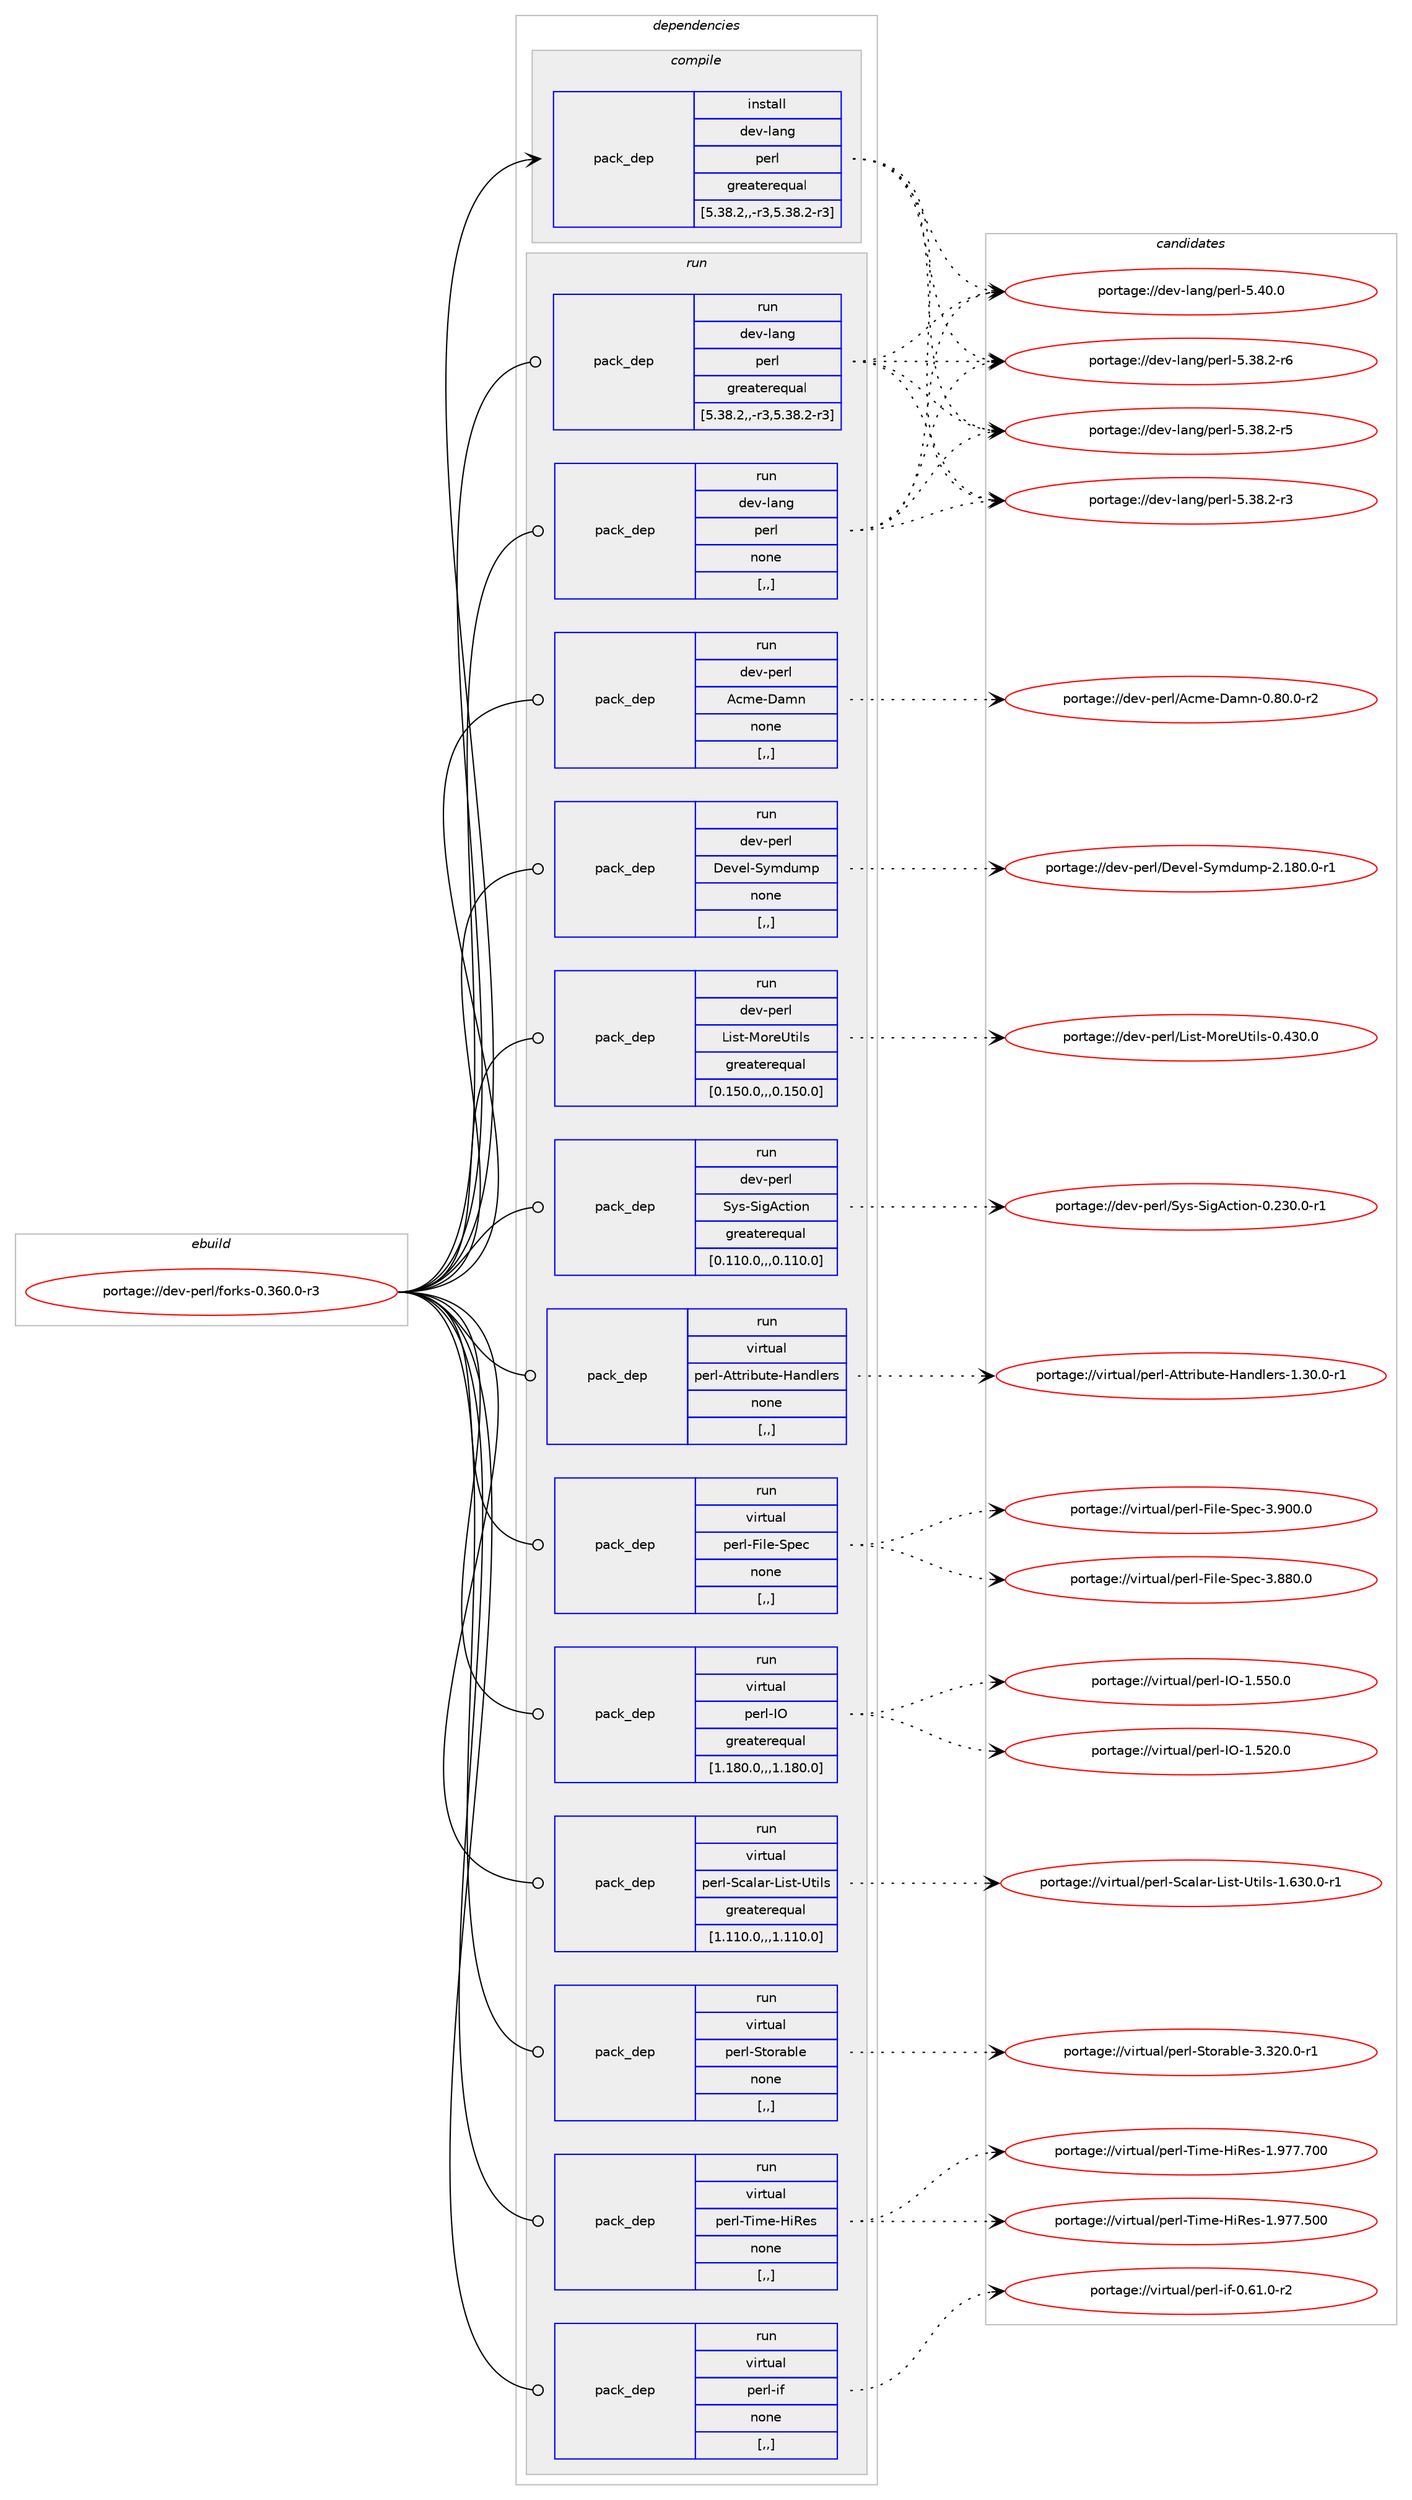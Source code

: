 digraph prolog {

# *************
# Graph options
# *************

newrank=true;
concentrate=true;
compound=true;
graph [rankdir=LR,fontname=Helvetica,fontsize=10,ranksep=1.5];#, ranksep=2.5, nodesep=0.2];
edge  [arrowhead=vee];
node  [fontname=Helvetica,fontsize=10];

# **********
# The ebuild
# **********

subgraph cluster_leftcol {
color=gray;
label=<<i>ebuild</i>>;
id [label="portage://dev-perl/forks-0.360.0-r3", color=red, width=4, href="../dev-perl/forks-0.360.0-r3.svg"];
}

# ****************
# The dependencies
# ****************

subgraph cluster_midcol {
color=gray;
label=<<i>dependencies</i>>;
subgraph cluster_compile {
fillcolor="#eeeeee";
style=filled;
label=<<i>compile</i>>;
subgraph pack108355 {
dependency139709 [label=<<TABLE BORDER="0" CELLBORDER="1" CELLSPACING="0" CELLPADDING="4" WIDTH="220"><TR><TD ROWSPAN="6" CELLPADDING="30">pack_dep</TD></TR><TR><TD WIDTH="110">install</TD></TR><TR><TD>dev-lang</TD></TR><TR><TD>perl</TD></TR><TR><TD>greaterequal</TD></TR><TR><TD>[5.38.2,,-r3,5.38.2-r3]</TD></TR></TABLE>>, shape=none, color=blue];
}
id:e -> dependency139709:w [weight=20,style="solid",arrowhead="vee"];
}
subgraph cluster_compileandrun {
fillcolor="#eeeeee";
style=filled;
label=<<i>compile and run</i>>;
}
subgraph cluster_run {
fillcolor="#eeeeee";
style=filled;
label=<<i>run</i>>;
subgraph pack108356 {
dependency139710 [label=<<TABLE BORDER="0" CELLBORDER="1" CELLSPACING="0" CELLPADDING="4" WIDTH="220"><TR><TD ROWSPAN="6" CELLPADDING="30">pack_dep</TD></TR><TR><TD WIDTH="110">run</TD></TR><TR><TD>dev-lang</TD></TR><TR><TD>perl</TD></TR><TR><TD>greaterequal</TD></TR><TR><TD>[5.38.2,,-r3,5.38.2-r3]</TD></TR></TABLE>>, shape=none, color=blue];
}
id:e -> dependency139710:w [weight=20,style="solid",arrowhead="odot"];
subgraph pack108357 {
dependency139711 [label=<<TABLE BORDER="0" CELLBORDER="1" CELLSPACING="0" CELLPADDING="4" WIDTH="220"><TR><TD ROWSPAN="6" CELLPADDING="30">pack_dep</TD></TR><TR><TD WIDTH="110">run</TD></TR><TR><TD>dev-lang</TD></TR><TR><TD>perl</TD></TR><TR><TD>none</TD></TR><TR><TD>[,,]</TD></TR></TABLE>>, shape=none, color=blue];
}
id:e -> dependency139711:w [weight=20,style="solid",arrowhead="odot"];
subgraph pack108358 {
dependency139712 [label=<<TABLE BORDER="0" CELLBORDER="1" CELLSPACING="0" CELLPADDING="4" WIDTH="220"><TR><TD ROWSPAN="6" CELLPADDING="30">pack_dep</TD></TR><TR><TD WIDTH="110">run</TD></TR><TR><TD>dev-perl</TD></TR><TR><TD>Acme-Damn</TD></TR><TR><TD>none</TD></TR><TR><TD>[,,]</TD></TR></TABLE>>, shape=none, color=blue];
}
id:e -> dependency139712:w [weight=20,style="solid",arrowhead="odot"];
subgraph pack108359 {
dependency139713 [label=<<TABLE BORDER="0" CELLBORDER="1" CELLSPACING="0" CELLPADDING="4" WIDTH="220"><TR><TD ROWSPAN="6" CELLPADDING="30">pack_dep</TD></TR><TR><TD WIDTH="110">run</TD></TR><TR><TD>dev-perl</TD></TR><TR><TD>Devel-Symdump</TD></TR><TR><TD>none</TD></TR><TR><TD>[,,]</TD></TR></TABLE>>, shape=none, color=blue];
}
id:e -> dependency139713:w [weight=20,style="solid",arrowhead="odot"];
subgraph pack108360 {
dependency139714 [label=<<TABLE BORDER="0" CELLBORDER="1" CELLSPACING="0" CELLPADDING="4" WIDTH="220"><TR><TD ROWSPAN="6" CELLPADDING="30">pack_dep</TD></TR><TR><TD WIDTH="110">run</TD></TR><TR><TD>dev-perl</TD></TR><TR><TD>List-MoreUtils</TD></TR><TR><TD>greaterequal</TD></TR><TR><TD>[0.150.0,,,0.150.0]</TD></TR></TABLE>>, shape=none, color=blue];
}
id:e -> dependency139714:w [weight=20,style="solid",arrowhead="odot"];
subgraph pack108361 {
dependency139715 [label=<<TABLE BORDER="0" CELLBORDER="1" CELLSPACING="0" CELLPADDING="4" WIDTH="220"><TR><TD ROWSPAN="6" CELLPADDING="30">pack_dep</TD></TR><TR><TD WIDTH="110">run</TD></TR><TR><TD>dev-perl</TD></TR><TR><TD>Sys-SigAction</TD></TR><TR><TD>greaterequal</TD></TR><TR><TD>[0.110.0,,,0.110.0]</TD></TR></TABLE>>, shape=none, color=blue];
}
id:e -> dependency139715:w [weight=20,style="solid",arrowhead="odot"];
subgraph pack108362 {
dependency139716 [label=<<TABLE BORDER="0" CELLBORDER="1" CELLSPACING="0" CELLPADDING="4" WIDTH="220"><TR><TD ROWSPAN="6" CELLPADDING="30">pack_dep</TD></TR><TR><TD WIDTH="110">run</TD></TR><TR><TD>virtual</TD></TR><TR><TD>perl-Attribute-Handlers</TD></TR><TR><TD>none</TD></TR><TR><TD>[,,]</TD></TR></TABLE>>, shape=none, color=blue];
}
id:e -> dependency139716:w [weight=20,style="solid",arrowhead="odot"];
subgraph pack108363 {
dependency139717 [label=<<TABLE BORDER="0" CELLBORDER="1" CELLSPACING="0" CELLPADDING="4" WIDTH="220"><TR><TD ROWSPAN="6" CELLPADDING="30">pack_dep</TD></TR><TR><TD WIDTH="110">run</TD></TR><TR><TD>virtual</TD></TR><TR><TD>perl-File-Spec</TD></TR><TR><TD>none</TD></TR><TR><TD>[,,]</TD></TR></TABLE>>, shape=none, color=blue];
}
id:e -> dependency139717:w [weight=20,style="solid",arrowhead="odot"];
subgraph pack108364 {
dependency139718 [label=<<TABLE BORDER="0" CELLBORDER="1" CELLSPACING="0" CELLPADDING="4" WIDTH="220"><TR><TD ROWSPAN="6" CELLPADDING="30">pack_dep</TD></TR><TR><TD WIDTH="110">run</TD></TR><TR><TD>virtual</TD></TR><TR><TD>perl-IO</TD></TR><TR><TD>greaterequal</TD></TR><TR><TD>[1.180.0,,,1.180.0]</TD></TR></TABLE>>, shape=none, color=blue];
}
id:e -> dependency139718:w [weight=20,style="solid",arrowhead="odot"];
subgraph pack108365 {
dependency139719 [label=<<TABLE BORDER="0" CELLBORDER="1" CELLSPACING="0" CELLPADDING="4" WIDTH="220"><TR><TD ROWSPAN="6" CELLPADDING="30">pack_dep</TD></TR><TR><TD WIDTH="110">run</TD></TR><TR><TD>virtual</TD></TR><TR><TD>perl-Scalar-List-Utils</TD></TR><TR><TD>greaterequal</TD></TR><TR><TD>[1.110.0,,,1.110.0]</TD></TR></TABLE>>, shape=none, color=blue];
}
id:e -> dependency139719:w [weight=20,style="solid",arrowhead="odot"];
subgraph pack108366 {
dependency139720 [label=<<TABLE BORDER="0" CELLBORDER="1" CELLSPACING="0" CELLPADDING="4" WIDTH="220"><TR><TD ROWSPAN="6" CELLPADDING="30">pack_dep</TD></TR><TR><TD WIDTH="110">run</TD></TR><TR><TD>virtual</TD></TR><TR><TD>perl-Storable</TD></TR><TR><TD>none</TD></TR><TR><TD>[,,]</TD></TR></TABLE>>, shape=none, color=blue];
}
id:e -> dependency139720:w [weight=20,style="solid",arrowhead="odot"];
subgraph pack108367 {
dependency139721 [label=<<TABLE BORDER="0" CELLBORDER="1" CELLSPACING="0" CELLPADDING="4" WIDTH="220"><TR><TD ROWSPAN="6" CELLPADDING="30">pack_dep</TD></TR><TR><TD WIDTH="110">run</TD></TR><TR><TD>virtual</TD></TR><TR><TD>perl-Time-HiRes</TD></TR><TR><TD>none</TD></TR><TR><TD>[,,]</TD></TR></TABLE>>, shape=none, color=blue];
}
id:e -> dependency139721:w [weight=20,style="solid",arrowhead="odot"];
subgraph pack108368 {
dependency139722 [label=<<TABLE BORDER="0" CELLBORDER="1" CELLSPACING="0" CELLPADDING="4" WIDTH="220"><TR><TD ROWSPAN="6" CELLPADDING="30">pack_dep</TD></TR><TR><TD WIDTH="110">run</TD></TR><TR><TD>virtual</TD></TR><TR><TD>perl-if</TD></TR><TR><TD>none</TD></TR><TR><TD>[,,]</TD></TR></TABLE>>, shape=none, color=blue];
}
id:e -> dependency139722:w [weight=20,style="solid",arrowhead="odot"];
}
}

# **************
# The candidates
# **************

subgraph cluster_choices {
rank=same;
color=gray;
label=<<i>candidates</i>>;

subgraph choice108355 {
color=black;
nodesep=1;
choice10010111845108971101034711210111410845534652484648 [label="portage://dev-lang/perl-5.40.0", color=red, width=4,href="../dev-lang/perl-5.40.0.svg"];
choice100101118451089711010347112101114108455346515646504511454 [label="portage://dev-lang/perl-5.38.2-r6", color=red, width=4,href="../dev-lang/perl-5.38.2-r6.svg"];
choice100101118451089711010347112101114108455346515646504511453 [label="portage://dev-lang/perl-5.38.2-r5", color=red, width=4,href="../dev-lang/perl-5.38.2-r5.svg"];
choice100101118451089711010347112101114108455346515646504511451 [label="portage://dev-lang/perl-5.38.2-r3", color=red, width=4,href="../dev-lang/perl-5.38.2-r3.svg"];
dependency139709:e -> choice10010111845108971101034711210111410845534652484648:w [style=dotted,weight="100"];
dependency139709:e -> choice100101118451089711010347112101114108455346515646504511454:w [style=dotted,weight="100"];
dependency139709:e -> choice100101118451089711010347112101114108455346515646504511453:w [style=dotted,weight="100"];
dependency139709:e -> choice100101118451089711010347112101114108455346515646504511451:w [style=dotted,weight="100"];
}
subgraph choice108356 {
color=black;
nodesep=1;
choice10010111845108971101034711210111410845534652484648 [label="portage://dev-lang/perl-5.40.0", color=red, width=4,href="../dev-lang/perl-5.40.0.svg"];
choice100101118451089711010347112101114108455346515646504511454 [label="portage://dev-lang/perl-5.38.2-r6", color=red, width=4,href="../dev-lang/perl-5.38.2-r6.svg"];
choice100101118451089711010347112101114108455346515646504511453 [label="portage://dev-lang/perl-5.38.2-r5", color=red, width=4,href="../dev-lang/perl-5.38.2-r5.svg"];
choice100101118451089711010347112101114108455346515646504511451 [label="portage://dev-lang/perl-5.38.2-r3", color=red, width=4,href="../dev-lang/perl-5.38.2-r3.svg"];
dependency139710:e -> choice10010111845108971101034711210111410845534652484648:w [style=dotted,weight="100"];
dependency139710:e -> choice100101118451089711010347112101114108455346515646504511454:w [style=dotted,weight="100"];
dependency139710:e -> choice100101118451089711010347112101114108455346515646504511453:w [style=dotted,weight="100"];
dependency139710:e -> choice100101118451089711010347112101114108455346515646504511451:w [style=dotted,weight="100"];
}
subgraph choice108357 {
color=black;
nodesep=1;
choice10010111845108971101034711210111410845534652484648 [label="portage://dev-lang/perl-5.40.0", color=red, width=4,href="../dev-lang/perl-5.40.0.svg"];
choice100101118451089711010347112101114108455346515646504511454 [label="portage://dev-lang/perl-5.38.2-r6", color=red, width=4,href="../dev-lang/perl-5.38.2-r6.svg"];
choice100101118451089711010347112101114108455346515646504511453 [label="portage://dev-lang/perl-5.38.2-r5", color=red, width=4,href="../dev-lang/perl-5.38.2-r5.svg"];
choice100101118451089711010347112101114108455346515646504511451 [label="portage://dev-lang/perl-5.38.2-r3", color=red, width=4,href="../dev-lang/perl-5.38.2-r3.svg"];
dependency139711:e -> choice10010111845108971101034711210111410845534652484648:w [style=dotted,weight="100"];
dependency139711:e -> choice100101118451089711010347112101114108455346515646504511454:w [style=dotted,weight="100"];
dependency139711:e -> choice100101118451089711010347112101114108455346515646504511453:w [style=dotted,weight="100"];
dependency139711:e -> choice100101118451089711010347112101114108455346515646504511451:w [style=dotted,weight="100"];
}
subgraph choice108358 {
color=black;
nodesep=1;
choice10010111845112101114108476599109101456897109110454846564846484511450 [label="portage://dev-perl/Acme-Damn-0.80.0-r2", color=red, width=4,href="../dev-perl/Acme-Damn-0.80.0-r2.svg"];
dependency139712:e -> choice10010111845112101114108476599109101456897109110454846564846484511450:w [style=dotted,weight="100"];
}
subgraph choice108359 {
color=black;
nodesep=1;
choice100101118451121011141084768101118101108458312110910011710911245504649564846484511449 [label="portage://dev-perl/Devel-Symdump-2.180.0-r1", color=red, width=4,href="../dev-perl/Devel-Symdump-2.180.0-r1.svg"];
dependency139713:e -> choice100101118451121011141084768101118101108458312110910011710911245504649564846484511449:w [style=dotted,weight="100"];
}
subgraph choice108360 {
color=black;
nodesep=1;
choice1001011184511210111410847761051151164577111114101851161051081154548465251484648 [label="portage://dev-perl/List-MoreUtils-0.430.0", color=red, width=4,href="../dev-perl/List-MoreUtils-0.430.0.svg"];
dependency139714:e -> choice1001011184511210111410847761051151164577111114101851161051081154548465251484648:w [style=dotted,weight="100"];
}
subgraph choice108361 {
color=black;
nodesep=1;
choice1001011184511210111410847831211154583105103659911610511111045484650514846484511449 [label="portage://dev-perl/Sys-SigAction-0.230.0-r1", color=red, width=4,href="../dev-perl/Sys-SigAction-0.230.0-r1.svg"];
dependency139715:e -> choice1001011184511210111410847831211154583105103659911610511111045484650514846484511449:w [style=dotted,weight="100"];
}
subgraph choice108362 {
color=black;
nodesep=1;
choice1181051141161179710847112101114108456511611611410598117116101457297110100108101114115454946514846484511449 [label="portage://virtual/perl-Attribute-Handlers-1.30.0-r1", color=red, width=4,href="../virtual/perl-Attribute-Handlers-1.30.0-r1.svg"];
dependency139716:e -> choice1181051141161179710847112101114108456511611611410598117116101457297110100108101114115454946514846484511449:w [style=dotted,weight="100"];
}
subgraph choice108363 {
color=black;
nodesep=1;
choice118105114116117971084711210111410845701051081014583112101994551465748484648 [label="portage://virtual/perl-File-Spec-3.900.0", color=red, width=4,href="../virtual/perl-File-Spec-3.900.0.svg"];
choice118105114116117971084711210111410845701051081014583112101994551465656484648 [label="portage://virtual/perl-File-Spec-3.880.0", color=red, width=4,href="../virtual/perl-File-Spec-3.880.0.svg"];
dependency139717:e -> choice118105114116117971084711210111410845701051081014583112101994551465748484648:w [style=dotted,weight="100"];
dependency139717:e -> choice118105114116117971084711210111410845701051081014583112101994551465656484648:w [style=dotted,weight="100"];
}
subgraph choice108364 {
color=black;
nodesep=1;
choice11810511411611797108471121011141084573794549465353484648 [label="portage://virtual/perl-IO-1.550.0", color=red, width=4,href="../virtual/perl-IO-1.550.0.svg"];
choice11810511411611797108471121011141084573794549465350484648 [label="portage://virtual/perl-IO-1.520.0", color=red, width=4,href="../virtual/perl-IO-1.520.0.svg"];
dependency139718:e -> choice11810511411611797108471121011141084573794549465353484648:w [style=dotted,weight="100"];
dependency139718:e -> choice11810511411611797108471121011141084573794549465350484648:w [style=dotted,weight="100"];
}
subgraph choice108365 {
color=black;
nodesep=1;
choice118105114116117971084711210111410845839997108971144576105115116458511610510811545494654514846484511449 [label="portage://virtual/perl-Scalar-List-Utils-1.630.0-r1", color=red, width=4,href="../virtual/perl-Scalar-List-Utils-1.630.0-r1.svg"];
dependency139719:e -> choice118105114116117971084711210111410845839997108971144576105115116458511610510811545494654514846484511449:w [style=dotted,weight="100"];
}
subgraph choice108366 {
color=black;
nodesep=1;
choice11810511411611797108471121011141084583116111114979810810145514651504846484511449 [label="portage://virtual/perl-Storable-3.320.0-r1", color=red, width=4,href="../virtual/perl-Storable-3.320.0-r1.svg"];
dependency139720:e -> choice11810511411611797108471121011141084583116111114979810810145514651504846484511449:w [style=dotted,weight="100"];
}
subgraph choice108367 {
color=black;
nodesep=1;
choice1181051141161179710847112101114108458410510910145721058210111545494657555546554848 [label="portage://virtual/perl-Time-HiRes-1.977.700", color=red, width=4,href="../virtual/perl-Time-HiRes-1.977.700.svg"];
choice1181051141161179710847112101114108458410510910145721058210111545494657555546534848 [label="portage://virtual/perl-Time-HiRes-1.977.500", color=red, width=4,href="../virtual/perl-Time-HiRes-1.977.500.svg"];
dependency139721:e -> choice1181051141161179710847112101114108458410510910145721058210111545494657555546554848:w [style=dotted,weight="100"];
dependency139721:e -> choice1181051141161179710847112101114108458410510910145721058210111545494657555546534848:w [style=dotted,weight="100"];
}
subgraph choice108368 {
color=black;
nodesep=1;
choice118105114116117971084711210111410845105102454846544946484511450 [label="portage://virtual/perl-if-0.61.0-r2", color=red, width=4,href="../virtual/perl-if-0.61.0-r2.svg"];
dependency139722:e -> choice118105114116117971084711210111410845105102454846544946484511450:w [style=dotted,weight="100"];
}
}

}
